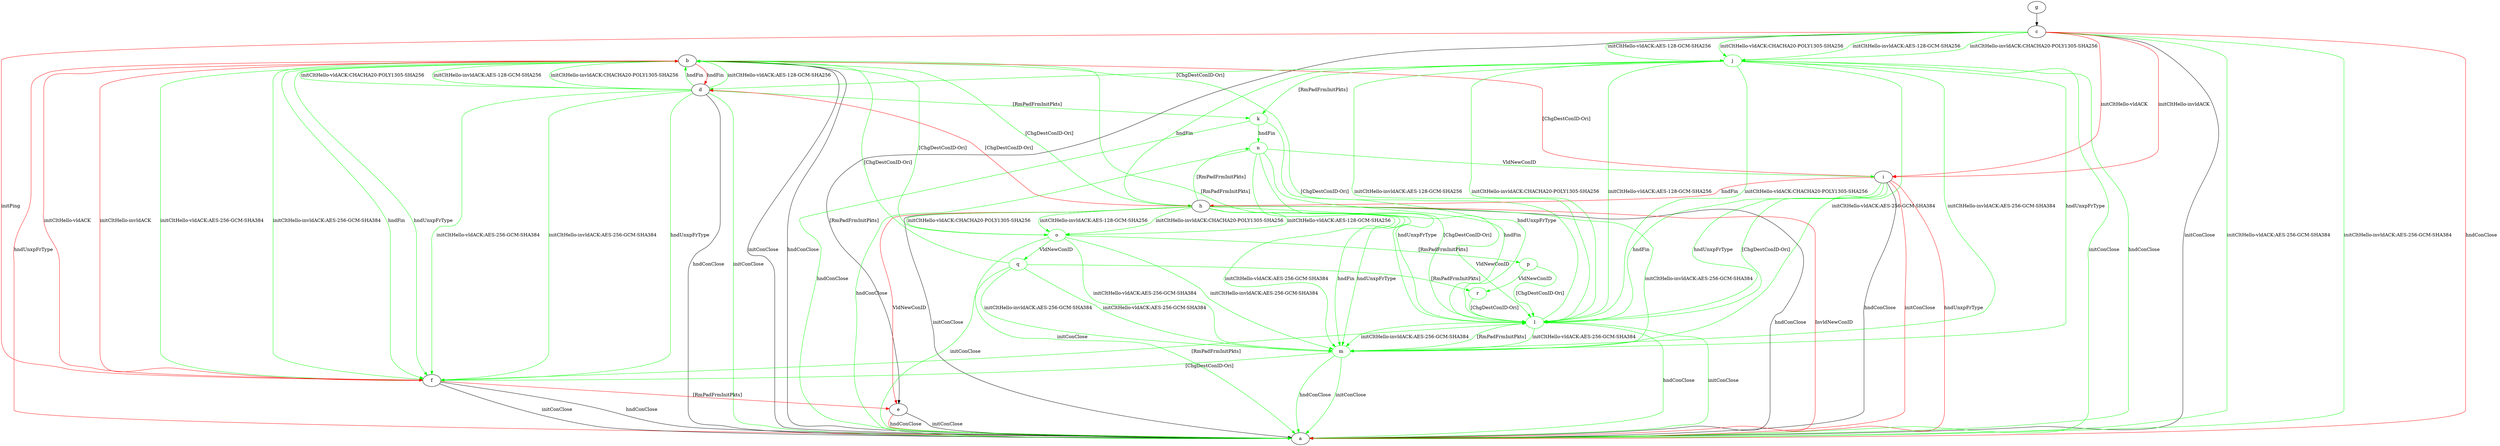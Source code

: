 digraph "" {
	b -> a	[key=0,
		label="initConClose "];
	b -> a	[key=1,
		label="hndConClose "];
	b -> a	[key=2,
		color=red,
		label="hndUnxpFrType "];
	b -> d	[key=0,
		color=red,
		label="hndFin "];
	b -> f	[key=0,
		color=green,
		label="initCltHello-vldACK:AES-256-GCM-SHA384 "];
	b -> f	[key=1,
		color=green,
		label="initCltHello-invldACK:AES-256-GCM-SHA384 "];
	b -> f	[key=2,
		color=green,
		label="hndFin "];
	b -> f	[key=3,
		color=green,
		label="hndUnxpFrType "];
	l	[color=green];
	b -> l	[key=0,
		color=green,
		label="[RmPadFrmInitPkts] "];
	c -> a	[key=0,
		label="initConClose "];
	c -> a	[key=1,
		color=green,
		label="initCltHello-vldACK:AES-256-GCM-SHA384 "];
	c -> a	[key=2,
		color=green,
		label="initCltHello-invldACK:AES-256-GCM-SHA384 "];
	c -> a	[key=3,
		color=red,
		label="hndConClose "];
	c -> e	[key=0,
		label="[RmPadFrmInitPkts] "];
	c -> f	[key=0,
		color=red,
		label="initPing "];
	c -> i	[key=0,
		color=red,
		label="initCltHello-vldACK "];
	c -> i	[key=1,
		color=red,
		label="initCltHello-invldACK "];
	j	[color=green];
	c -> j	[key=0,
		color=green,
		label="initCltHello-vldACK:AES-128-GCM-SHA256 "];
	c -> j	[key=1,
		color=green,
		label="initCltHello-vldACK:CHACHA20-POLY1305-SHA256 "];
	c -> j	[key=2,
		color=green,
		label="initCltHello-invldACK:AES-128-GCM-SHA256 "];
	c -> j	[key=3,
		color=green,
		label="initCltHello-invldACK:CHACHA20-POLY1305-SHA256 "];
	d -> a	[key=0,
		label="hndConClose "];
	d -> a	[key=1,
		color=green,
		label="initConClose "];
	d -> b	[key=0,
		color=green,
		label="initCltHello-vldACK:AES-128-GCM-SHA256 "];
	d -> b	[key=1,
		color=green,
		label="initCltHello-vldACK:CHACHA20-POLY1305-SHA256 "];
	d -> b	[key=2,
		color=green,
		label="initCltHello-invldACK:AES-128-GCM-SHA256 "];
	d -> b	[key=3,
		color=green,
		label="initCltHello-invldACK:CHACHA20-POLY1305-SHA256 "];
	d -> b	[key=4,
		color=green,
		label="hndFin "];
	d -> f	[key=0,
		color=green,
		label="initCltHello-vldACK:AES-256-GCM-SHA384 "];
	d -> f	[key=1,
		color=green,
		label="initCltHello-invldACK:AES-256-GCM-SHA384 "];
	d -> f	[key=2,
		color=green,
		label="hndUnxpFrType "];
	k	[color=green];
	d -> k	[key=0,
		color=green,
		label="[RmPadFrmInitPkts] "];
	e -> a	[key=0,
		label="initConClose "];
	e -> a	[key=1,
		color=red,
		label="hndConClose "];
	f -> a	[key=0,
		label="initConClose "];
	f -> a	[key=1,
		label="hndConClose "];
	f -> b	[key=0,
		color=red,
		label="initCltHello-vldACK "];
	f -> b	[key=1,
		color=red,
		label="initCltHello-invldACK "];
	f -> e	[key=0,
		color=red,
		label="[RmPadFrmInitPkts] "];
	f -> l	[key=0,
		color=green,
		label="[RmPadFrmInitPkts] "];
	g -> c	[key=0];
	h -> a	[key=0,
		label="initConClose "];
	h -> a	[key=1,
		label="hndConClose "];
	h -> a	[key=2,
		color=red,
		label="InvldNewConID "];
	h -> b	[key=0,
		color=green,
		label="[ChgDestConID-Ori] "];
	h -> d	[key=0,
		color=red,
		label="[ChgDestConID-Ori] "];
	h -> e	[key=0,
		color=red,
		label="VldNewConID "];
	h -> l	[key=0,
		color=green,
		label="VldNewConID "];
	m	[color=green];
	h -> m	[key=0,
		color=green,
		label="initCltHello-vldACK:AES-256-GCM-SHA384 "];
	h -> m	[key=1,
		color=green,
		label="initCltHello-invldACK:AES-256-GCM-SHA384 "];
	h -> m	[key=2,
		color=green,
		label="hndFin "];
	h -> m	[key=3,
		color=green,
		label="hndUnxpFrType "];
	n	[color=green];
	h -> n	[key=0,
		color=green,
		label="[RmPadFrmInitPkts] "];
	o	[color=green];
	h -> o	[key=0,
		color=green,
		label="initCltHello-vldACK:AES-128-GCM-SHA256 "];
	h -> o	[key=1,
		color=green,
		label="initCltHello-vldACK:CHACHA20-POLY1305-SHA256 "];
	h -> o	[key=2,
		color=green,
		label="initCltHello-invldACK:AES-128-GCM-SHA256 "];
	h -> o	[key=3,
		color=green,
		label="initCltHello-invldACK:CHACHA20-POLY1305-SHA256 "];
	i -> a	[key=0,
		label="hndConClose "];
	i -> a	[key=1,
		color=red,
		label="initConClose "];
	i -> a	[key=2,
		color=red,
		label="hndUnxpFrType "];
	i -> b	[key=0,
		color=red,
		label="[ChgDestConID-Ori] "];
	i -> h	[key=0,
		color=red,
		label="hndFin "];
	i -> l	[key=0,
		color=green,
		label="hndFin "];
	i -> l	[key=1,
		color=green,
		label="hndUnxpFrType "];
	i -> l	[key=2,
		color=green,
		label="[ChgDestConID-Ori] "];
	j -> a	[key=0,
		color=green,
		label="initConClose "];
	j -> a	[key=1,
		color=green,
		label="hndConClose "];
	j -> d	[key=0,
		color=green,
		label="[ChgDestConID-Ori] "];
	j -> h	[key=0,
		color=green,
		label="hndFin "];
	j -> k	[key=0,
		color=green,
		label="[RmPadFrmInitPkts] "];
	j -> l	[key=0,
		color=green,
		label="initCltHello-vldACK:AES-128-GCM-SHA256 "];
	j -> l	[key=1,
		color=green,
		label="initCltHello-vldACK:CHACHA20-POLY1305-SHA256 "];
	j -> l	[key=2,
		color=green,
		label="initCltHello-invldACK:AES-128-GCM-SHA256 "];
	j -> l	[key=3,
		color=green,
		label="initCltHello-invldACK:CHACHA20-POLY1305-SHA256 "];
	j -> m	[key=0,
		color=green,
		label="initCltHello-vldACK:AES-256-GCM-SHA384 "];
	j -> m	[key=1,
		color=green,
		label="initCltHello-invldACK:AES-256-GCM-SHA384 "];
	j -> m	[key=2,
		color=green,
		label="hndUnxpFrType "];
	k -> a	[key=0,
		color=green,
		label="hndConClose "];
	k -> l	[key=0,
		color=green,
		label="hndUnxpFrType "];
	k -> n	[key=0,
		color=green,
		label="hndFin "];
	l -> a	[key=0,
		color=green,
		label="initConClose "];
	l -> a	[key=1,
		color=green,
		label="hndConClose "];
	l -> b	[key=0,
		color=green,
		label="[ChgDestConID-Ori] "];
	l -> m	[key=0,
		color=green,
		label="initCltHello-vldACK:AES-256-GCM-SHA384 "];
	l -> m	[key=1,
		color=green,
		label="initCltHello-invldACK:AES-256-GCM-SHA384 "];
	m -> a	[key=0,
		color=green,
		label="initConClose "];
	m -> a	[key=1,
		color=green,
		label="hndConClose "];
	m -> f	[key=0,
		color=green,
		label="[ChgDestConID-Ori] "];
	m -> l	[key=0,
		color=green,
		label="[RmPadFrmInitPkts] "];
	n -> a	[key=0,
		color=green,
		label="hndConClose "];
	n -> i	[key=0,
		color=green,
		label="VldNewConID "];
	n -> l	[key=0,
		color=green,
		label="hndFin "];
	n -> l	[key=1,
		color=green,
		label="hndUnxpFrType "];
	n -> l	[key=2,
		color=green,
		label="[ChgDestConID-Ori] "];
	o -> a	[key=0,
		color=green,
		label="initConClose "];
	o -> b	[key=0,
		color=green,
		label="[ChgDestConID-Ori] "];
	o -> m	[key=0,
		color=green,
		label="initCltHello-vldACK:AES-256-GCM-SHA384 "];
	o -> m	[key=1,
		color=green,
		label="initCltHello-invldACK:AES-256-GCM-SHA384 "];
	p	[color=green];
	o -> p	[key=0,
		color=green,
		label="[RmPadFrmInitPkts] "];
	q	[color=green];
	o -> q	[key=0,
		color=green,
		label="VldNewConID "];
	p -> l	[key=0,
		color=green,
		label="[ChgDestConID-Ori] "];
	r	[color=green];
	p -> r	[key=0,
		color=green,
		label="VldNewConID "];
	q -> a	[key=0,
		color=green,
		label="initConClose "];
	q -> b	[key=0,
		color=green,
		label="[ChgDestConID-Ori] "];
	q -> m	[key=0,
		color=green,
		label="initCltHello-vldACK:AES-256-GCM-SHA384 "];
	q -> m	[key=1,
		color=green,
		label="initCltHello-invldACK:AES-256-GCM-SHA384 "];
	q -> r	[key=0,
		color=green,
		label="[RmPadFrmInitPkts] "];
	r -> l	[key=0,
		color=green,
		label="[ChgDestConID-Ori] "];
}
